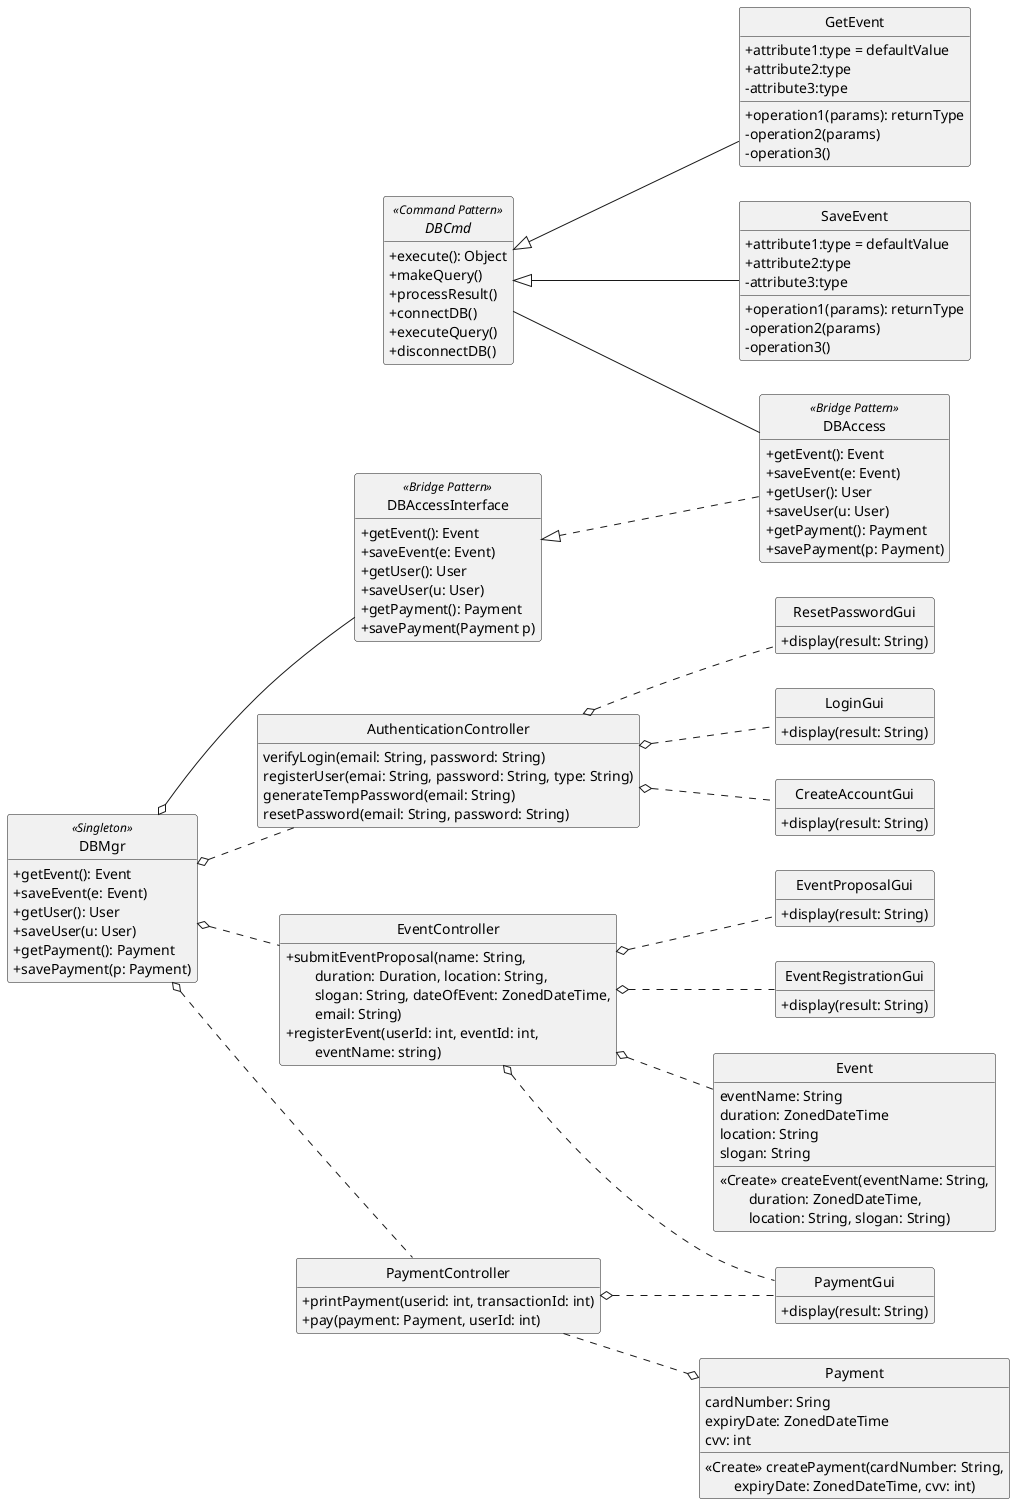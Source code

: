 @startuml DomainClassDiagram

'skinparam linetype ortho
'skinparam backgroundColor transparent
'skinparam handwritten true
'skinparam monochrome true
left to right direction
skinparam sequenceMessageAlign direction
hide empty members
hide empty description
skinparam classAttributeIconSize 0
skinparam style strictuml

'DATABASE CLASSES

abstract DBCmd <<Command Pattern>> {
    +execute(): Object
    +makeQuery()
    +processResult()
    +connectDB()
    +executeQuery()
    +disconnectDB()
}

class GetEvent extends DBCmd {
    + attribute1:type = defaultValue
    + attribute2:type
    - attribute3:type
    + operation1(params): returnType
    - operation2(params)
    - operation3()
}

class SaveEvent extends DBCmd {
    + attribute1:type = defaultValue
    + attribute2:type
    - attribute3:type
    + operation1(params): returnType
    - operation2(params)
    - operation3()
}

class DBAccess <<Bridge Pattern>> {
    +getEvent(): Event
    +saveEvent(e: Event)
    +getUser(): User
    +saveUser(u: User)
    +getPayment(): Payment
    +savePayment(p: Payment)
}

DBCmd -- DBAccess

class DBAccessInterface <<Bridge Pattern>> {
    +getEvent(): Event
    +saveEvent(e: Event)
    +getUser(): User
    +saveUser(u: User)
    +getPayment(): Payment
    +savePayment(Payment p)
}

DBAccessInterface <|.. DBAccess

class DBMgr <<Singleton>> {
    +getEvent(): Event
    +saveEvent(e: Event)
    +getUser(): User
    +saveUser(u: User)
    +getPayment(): Payment
    +savePayment(p: Payment)
}

DBMgr o-- DBAccessInterface


'AUTHENTICATION

class AuthenticationController {
    verifyLogin(email: String, password: String)
    registerUser(emai: String, password: String, type: String)
    generateTempPassword(email: String)
    resetPassword(email: String, password: String)
}

class ResetPasswordGui {
    +display(result: String)
}

class LoginGui {
    +display(result: String)
}

class CreateAccountGui {
    +display(result: String)
}

AuthenticationController o.. ResetPasswordGui
AuthenticationController o.. LoginGui
AuthenticationController o.. CreateAccountGui

DBMgr o.. AuthenticationController

'EVENTS

class EventController {
    +submitEventProposal(name: String,\n\tduration: Duration, location: String,\n\tslogan: String, dateOfEvent: ZonedDateTime,\n\temail: String)
    +registerEvent(userId: int, eventId: int,\n\teventName: string)
}

class EventProposalGui {
    +display(result: String)
}

class EventRegistrationGui {
    +display(result: String)
}

class Event {
    eventName: String
    duration: ZonedDateTime
    location: String
    slogan: String
    <<Create>> createEvent(eventName: String,\n\tduration: ZonedDateTime,\n\tlocation: String, slogan: String)
}

EventController o.. EventProposalGui
EventController o.. EventRegistrationGui
EventController o.. Event
DBMgr o.. EventController

'PAYMENT

class PaymentGui {
    +display(result: String)
}
EventController o.. PaymentGui

class PaymentController {
    +printPayment(userid: int, transactionId: int)
    +pay(payment: Payment, userId: int)
}

PaymentController o.. PaymentGui

class Payment {
    cardNumber: Sring
    expiryDate: ZonedDateTime
    cvv: int
    <<Create>> createPayment(cardNumber: String,\n\texpiryDate: ZonedDateTime, cvv: int)
}

PaymentController ..o Payment
DBMgr o.. PaymentController

@enduml